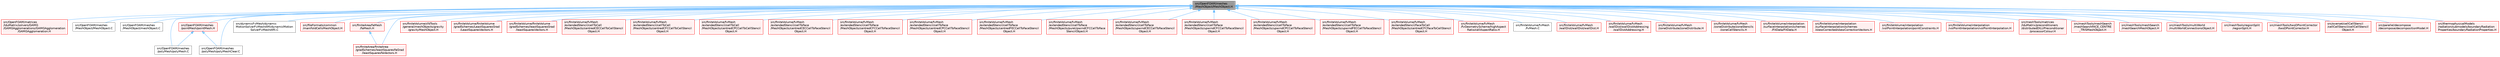 digraph "src/OpenFOAM/meshes/MeshObject/MeshObject.H"
{
 // LATEX_PDF_SIZE
  bgcolor="transparent";
  edge [fontname=Helvetica,fontsize=10,labelfontname=Helvetica,labelfontsize=10];
  node [fontname=Helvetica,fontsize=10,shape=box,height=0.2,width=0.4];
  Node1 [id="Node000001",label="src/OpenFOAM/meshes\l/MeshObject/MeshObject.H",height=0.2,width=0.4,color="gray40", fillcolor="grey60", style="filled", fontcolor="black",tooltip=" "];
  Node1 -> Node2 [id="edge1_Node000001_Node000002",dir="back",color="steelblue1",style="solid",tooltip=" "];
  Node2 [id="Node000002",label="src/OpenFOAM/matrices\l/lduMatrix/solvers/GAMG\l/GAMGAgglomerations/GAMGAgglomeration\l/GAMGAgglomeration.H",height=0.2,width=0.4,color="red", fillcolor="#FFF0F0", style="filled",URL="$GAMGAgglomeration_8H.html",tooltip=" "];
  Node1 -> Node84 [id="edge2_Node000001_Node000084",dir="back",color="steelblue1",style="solid",tooltip=" "];
  Node84 [id="Node000084",label="src/OpenFOAM/meshes\l/MeshObject/MeshObject.C",height=0.2,width=0.4,color="grey40", fillcolor="white", style="filled",URL="$MeshObject_8C.html",tooltip=" "];
  Node1 -> Node85 [id="edge3_Node000001_Node000085",dir="back",color="steelblue1",style="solid",tooltip=" "];
  Node85 [id="Node000085",label="src/OpenFOAM/meshes\l/MeshObject/meshObject.C",height=0.2,width=0.4,color="grey40", fillcolor="white", style="filled",URL="$meshObject_8C.html",tooltip=" "];
  Node1 -> Node86 [id="edge4_Node000001_Node000086",dir="back",color="steelblue1",style="solid",tooltip=" "];
  Node86 [id="Node000086",label="src/OpenFOAM/meshes\l/pointMesh/pointMesh.H",height=0.2,width=0.4,color="red", fillcolor="#FFF0F0", style="filled",URL="$pointMesh_8H.html",tooltip=" "];
  Node86 -> Node538 [id="edge5_Node000086_Node000538",dir="back",color="steelblue1",style="solid",tooltip=" "];
  Node538 [id="Node000538",label="src/OpenFOAM/meshes\l/polyMesh/polyMesh.C",height=0.2,width=0.4,color="grey40", fillcolor="white", style="filled",URL="$polyMesh_8C.html",tooltip=" "];
  Node86 -> Node539 [id="edge6_Node000086_Node000539",dir="back",color="steelblue1",style="solid",tooltip=" "];
  Node539 [id="Node000539",label="src/OpenFOAM/meshes\l/polyMesh/polyMeshClear.C",height=0.2,width=0.4,color="grey40", fillcolor="white", style="filled",URL="$polyMeshClear_8C.html",tooltip=" "];
  Node1 -> Node538 [id="edge7_Node000001_Node000538",dir="back",color="steelblue1",style="solid",tooltip=" "];
  Node1 -> Node539 [id="edge8_Node000001_Node000539",dir="back",color="steelblue1",style="solid",tooltip=" "];
  Node1 -> Node686 [id="edge9_Node000001_Node000686",dir="back",color="steelblue1",style="solid",tooltip=" "];
  Node686 [id="Node000686",label="src/dynamicFvMesh/dynamic\lMotionSolverFvMeshAMI/dynamicMotion\lSolverFvMeshAMI.C",height=0.2,width=0.4,color="grey40", fillcolor="white", style="filled",URL="$dynamicMotionSolverFvMeshAMI_8C.html",tooltip=" "];
  Node1 -> Node687 [id="edge10_Node000001_Node000687",dir="back",color="steelblue1",style="solid",tooltip=" "];
  Node687 [id="Node000687",label="src/fileFormats/common\l/manifoldCellsMeshObject.H",height=0.2,width=0.4,color="red", fillcolor="#FFF0F0", style="filled",URL="$manifoldCellsMeshObject_8H.html",tooltip=" "];
  Node1 -> Node695 [id="edge11_Node000001_Node000695",dir="back",color="steelblue1",style="solid",tooltip=" "];
  Node695 [id="Node000695",label="src/finiteArea/faMesh\l/faMesh.H",height=0.2,width=0.4,color="red", fillcolor="#FFF0F0", style="filled",URL="$faMesh_8H.html",tooltip=" "];
  Node695 -> Node964 [id="edge12_Node000695_Node000964",dir="back",color="steelblue1",style="solid",tooltip=" "];
  Node964 [id="Node000964",label="src/finiteArea/finiteArea\l/gradSchemes/leastSquaresFaGrad\l/leastSquaresFaVectors.H",height=0.2,width=0.4,color="red", fillcolor="#FFF0F0", style="filled",URL="$leastSquaresFaVectors_8H.html",tooltip=" "];
  Node1 -> Node964 [id="edge13_Node000001_Node000964",dir="back",color="steelblue1",style="solid",tooltip=" "];
  Node1 -> Node980 [id="edge14_Node000001_Node000980",dir="back",color="steelblue1",style="solid",tooltip=" "];
  Node980 [id="Node000980",label="src/finiteVolume/cfdTools\l/general/meshObjects/gravity\l/gravityMeshObject.H",height=0.2,width=0.4,color="red", fillcolor="#FFF0F0", style="filled",URL="$gravityMeshObject_8H.html",tooltip=" "];
  Node1 -> Node1011 [id="edge15_Node000001_Node001011",dir="back",color="steelblue1",style="solid",tooltip=" "];
  Node1011 [id="Node001011",label="src/finiteVolume/finiteVolume\l/gradSchemes/LeastSquaresGrad\l/LeastSquaresVectors.H",height=0.2,width=0.4,color="red", fillcolor="#FFF0F0", style="filled",URL="$LeastSquaresVectors_8H.html",tooltip=" "];
  Node1 -> Node1014 [id="edge16_Node000001_Node001014",dir="back",color="steelblue1",style="solid",tooltip=" "];
  Node1014 [id="Node001014",label="src/finiteVolume/finiteVolume\l/gradSchemes/leastSquaresGrad\l/leastSquaresVectors.H",height=0.2,width=0.4,color="red", fillcolor="#FFF0F0", style="filled",URL="$leastSquaresVectors_8H.html",tooltip=" "];
  Node1 -> Node1019 [id="edge17_Node000001_Node001019",dir="back",color="steelblue1",style="solid",tooltip=" "];
  Node1019 [id="Node001019",label="src/finiteVolume/fvMesh\l/extendedStencil/cellToCell\l/MeshObjects/centredCECCellToCellStencil\lObject.H",height=0.2,width=0.4,color="red", fillcolor="#FFF0F0", style="filled",URL="$centredCECCellToCellStencilObject_8H.html",tooltip=" "];
  Node1 -> Node1022 [id="edge18_Node000001_Node001022",dir="back",color="steelblue1",style="solid",tooltip=" "];
  Node1022 [id="Node001022",label="src/finiteVolume/fvMesh\l/extendedStencil/cellToCell\l/MeshObjects/centredCFCCellToCellStencil\lObject.H",height=0.2,width=0.4,color="red", fillcolor="#FFF0F0", style="filled",URL="$centredCFCCellToCellStencilObject_8H.html",tooltip=" "];
  Node1 -> Node1024 [id="edge19_Node000001_Node001024",dir="back",color="steelblue1",style="solid",tooltip=" "];
  Node1024 [id="Node001024",label="src/finiteVolume/fvMesh\l/extendedStencil/cellToCell\l/MeshObjects/centredCPCCellToCellStencil\lObject.H",height=0.2,width=0.4,color="red", fillcolor="#FFF0F0", style="filled",URL="$centredCPCCellToCellStencilObject_8H.html",tooltip=" "];
  Node1 -> Node1026 [id="edge20_Node000001_Node001026",dir="back",color="steelblue1",style="solid",tooltip=" "];
  Node1026 [id="Node001026",label="src/finiteVolume/fvMesh\l/extendedStencil/cellToFace\l/MeshObjects/centredCECCellToFaceStencil\lObject.H",height=0.2,width=0.4,color="red", fillcolor="#FFF0F0", style="filled",URL="$centredCECCellToFaceStencilObject_8H.html",tooltip=" "];
  Node1 -> Node1028 [id="edge21_Node000001_Node001028",dir="back",color="steelblue1",style="solid",tooltip=" "];
  Node1028 [id="Node001028",label="src/finiteVolume/fvMesh\l/extendedStencil/cellToFace\l/MeshObjects/centredCFCCellToFaceStencil\lObject.H",height=0.2,width=0.4,color="red", fillcolor="#FFF0F0", style="filled",URL="$centredCFCCellToFaceStencilObject_8H.html",tooltip=" "];
  Node1 -> Node1035 [id="edge22_Node000001_Node001035",dir="back",color="steelblue1",style="solid",tooltip=" "];
  Node1035 [id="Node001035",label="src/finiteVolume/fvMesh\l/extendedStencil/cellToFace\l/MeshObjects/centredCPCCellToFaceStencil\lObject.H",height=0.2,width=0.4,color="red", fillcolor="#FFF0F0", style="filled",URL="$centredCPCCellToFaceStencilObject_8H.html",tooltip=" "];
  Node1 -> Node1037 [id="edge23_Node000001_Node001037",dir="back",color="steelblue1",style="solid",tooltip=" "];
  Node1037 [id="Node001037",label="src/finiteVolume/fvMesh\l/extendedStencil/cellToFace\l/MeshObjects/centredFECCellToFaceStencil\lObject.H",height=0.2,width=0.4,color="red", fillcolor="#FFF0F0", style="filled",URL="$centredFECCellToFaceStencilObject_8H.html",tooltip=" "];
  Node1 -> Node1040 [id="edge24_Node000001_Node001040",dir="back",color="steelblue1",style="solid",tooltip=" "];
  Node1040 [id="Node001040",label="src/finiteVolume/fvMesh\l/extendedStencil/cellToFace\l/MeshObjects/pureUpwindCFCCellToFace\lStencilObject.H",height=0.2,width=0.4,color="red", fillcolor="#FFF0F0", style="filled",URL="$pureUpwindCFCCellToFaceStencilObject_8H.html",tooltip=" "];
  Node1 -> Node1043 [id="edge25_Node000001_Node001043",dir="back",color="steelblue1",style="solid",tooltip=" "];
  Node1043 [id="Node001043",label="src/finiteVolume/fvMesh\l/extendedStencil/cellToFace\l/MeshObjects/upwindCECCellToFaceStencil\lObject.H",height=0.2,width=0.4,color="red", fillcolor="#FFF0F0", style="filled",URL="$upwindCECCellToFaceStencilObject_8H.html",tooltip=" "];
  Node1 -> Node1045 [id="edge26_Node000001_Node001045",dir="back",color="steelblue1",style="solid",tooltip=" "];
  Node1045 [id="Node001045",label="src/finiteVolume/fvMesh\l/extendedStencil/cellToFace\l/MeshObjects/upwindCFCCellToFaceStencil\lObject.H",height=0.2,width=0.4,color="red", fillcolor="#FFF0F0", style="filled",URL="$upwindCFCCellToFaceStencilObject_8H.html",tooltip=" "];
  Node1 -> Node1049 [id="edge27_Node000001_Node001049",dir="back",color="steelblue1",style="solid",tooltip=" "];
  Node1049 [id="Node001049",label="src/finiteVolume/fvMesh\l/extendedStencil/cellToFace\l/MeshObjects/upwindCPCCellToFaceStencil\lObject.H",height=0.2,width=0.4,color="red", fillcolor="#FFF0F0", style="filled",URL="$upwindCPCCellToFaceStencilObject_8H.html",tooltip=" "];
  Node1 -> Node1051 [id="edge28_Node000001_Node001051",dir="back",color="steelblue1",style="solid",tooltip=" "];
  Node1051 [id="Node001051",label="src/finiteVolume/fvMesh\l/extendedStencil/cellToFace\l/MeshObjects/upwindFECCellToFaceStencil\lObject.H",height=0.2,width=0.4,color="red", fillcolor="#FFF0F0", style="filled",URL="$upwindFECCellToFaceStencilObject_8H.html",tooltip=" "];
  Node1 -> Node1055 [id="edge29_Node000001_Node001055",dir="back",color="steelblue1",style="solid",tooltip=" "];
  Node1055 [id="Node001055",label="src/finiteVolume/fvMesh\l/extendedStencil/faceToCell\l/MeshObjects/centredCFCFaceToCellStencil\lObject.H",height=0.2,width=0.4,color="red", fillcolor="#FFF0F0", style="filled",URL="$centredCFCFaceToCellStencilObject_8H.html",tooltip=" "];
  Node1 -> Node1057 [id="edge30_Node000001_Node001057",dir="back",color="steelblue1",style="solid",tooltip=" "];
  Node1057 [id="Node001057",label="src/finiteVolume/fvMesh\l/fvGeometryScheme/highAspect\lRatio/cellAspectRatio.H",height=0.2,width=0.4,color="red", fillcolor="#FFF0F0", style="filled",URL="$cellAspectRatio_8H.html",tooltip=" "];
  Node1 -> Node1061 [id="edge31_Node000001_Node001061",dir="back",color="steelblue1",style="solid",tooltip=" "];
  Node1061 [id="Node001061",label="src/finiteVolume/fvMesh\l/fvMesh.C",height=0.2,width=0.4,color="grey40", fillcolor="white", style="filled",URL="$fvMesh_8C.html",tooltip=" "];
  Node1 -> Node1062 [id="edge32_Node000001_Node001062",dir="back",color="steelblue1",style="solid",tooltip=" "];
  Node1062 [id="Node001062",label="src/finiteVolume/fvMesh\l/wallDist/wallDist/wallDist.H",height=0.2,width=0.4,color="red", fillcolor="#FFF0F0", style="filled",URL="$wallDist_8H.html",tooltip=" "];
  Node1 -> Node1083 [id="edge33_Node000001_Node001083",dir="back",color="steelblue1",style="solid",tooltip=" "];
  Node1083 [id="Node001083",label="src/finiteVolume/fvMesh\l/wallDist/wallDistAddressing\l/wallDistAddressing.H",height=0.2,width=0.4,color="red", fillcolor="#FFF0F0", style="filled",URL="$wallDistAddressing_8H.html",tooltip=" "];
  Node1 -> Node1087 [id="edge34_Node000001_Node001087",dir="back",color="steelblue1",style="solid",tooltip=" "];
  Node1087 [id="Node001087",label="src/finiteVolume/fvMesh\l/zoneDistribute/zoneDistribute.H",height=0.2,width=0.4,color="red", fillcolor="#FFF0F0", style="filled",URL="$zoneDistribute_8H.html",tooltip=" "];
  Node1 -> Node1093 [id="edge35_Node000001_Node001093",dir="back",color="steelblue1",style="solid",tooltip=" "];
  Node1093 [id="Node001093",label="src/finiteVolume/fvMesh\l/zoneDistribute/zoneStencils\l/zoneCellStencils.H",height=0.2,width=0.4,color="red", fillcolor="#FFF0F0", style="filled",URL="$zoneCellStencils_8H.html",tooltip=" "];
  Node1 -> Node1097 [id="edge36_Node000001_Node001097",dir="back",color="steelblue1",style="solid",tooltip=" "];
  Node1097 [id="Node001097",label="src/finiteVolume/interpolation\l/surfaceInterpolation/schemes\l/FitData/FitData.H",height=0.2,width=0.4,color="red", fillcolor="#FFF0F0", style="filled",URL="$FitData_8H.html",tooltip=" "];
  Node1 -> Node1109 [id="edge37_Node000001_Node001109",dir="back",color="steelblue1",style="solid",tooltip=" "];
  Node1109 [id="Node001109",label="src/finiteVolume/interpolation\l/surfaceInterpolation/schemes\l/skewCorrected/skewCorrectionVectors.H",height=0.2,width=0.4,color="red", fillcolor="#FFF0F0", style="filled",URL="$skewCorrectionVectors_8H.html",tooltip=" "];
  Node1 -> Node1116 [id="edge38_Node000001_Node001116",dir="back",color="steelblue1",style="solid",tooltip=" "];
  Node1116 [id="Node001116",label="src/finiteVolume/interpolation\l/volPointInterpolation/pointConstraints.H",height=0.2,width=0.4,color="red", fillcolor="#FFF0F0", style="filled",URL="$pointConstraints_8H.html",tooltip=" "];
  Node1 -> Node413 [id="edge39_Node000001_Node000413",dir="back",color="steelblue1",style="solid",tooltip=" "];
  Node413 [id="Node000413",label="src/finiteVolume/interpolation\l/volPointInterpolation/volPointInterpolation.H",height=0.2,width=0.4,color="red", fillcolor="#FFF0F0", style="filled",URL="$volPointInterpolation_8H.html",tooltip=" "];
  Node1 -> Node1117 [id="edge40_Node000001_Node001117",dir="back",color="steelblue1",style="solid",tooltip=" "];
  Node1117 [id="Node001117",label="src/meshTools/matrices\l/lduMatrix/preconditioners\l/distributedDILUPreconditioner\l/processorColour.H",height=0.2,width=0.4,color="red", fillcolor="#FFF0F0", style="filled",URL="$processorColour_8H.html",tooltip=" "];
  Node1 -> Node1120 [id="edge41_Node000001_Node001120",dir="back",color="steelblue1",style="solid",tooltip=" "];
  Node1120 [id="Node001120",label="src/meshTools/meshSearch\l/meshSearchFACE_CENTRE\l_TRISMeshObject.H",height=0.2,width=0.4,color="red", fillcolor="#FFF0F0", style="filled",URL="$meshSearchFACE__CENTRE__TRISMeshObject_8H.html",tooltip=" "];
  Node1 -> Node1122 [id="edge42_Node000001_Node001122",dir="back",color="steelblue1",style="solid",tooltip=" "];
  Node1122 [id="Node001122",label="src/meshTools/meshSearch\l/meshSearchMeshObject.H",height=0.2,width=0.4,color="red", fillcolor="#FFF0F0", style="filled",URL="$meshSearchMeshObject_8H.html",tooltip=" "];
  Node1 -> Node1125 [id="edge43_Node000001_Node001125",dir="back",color="steelblue1",style="solid",tooltip=" "];
  Node1125 [id="Node001125",label="src/meshTools/multiWorld\l/multiWorldConnectionsObject.H",height=0.2,width=0.4,color="red", fillcolor="#FFF0F0", style="filled",URL="$multiWorldConnectionsObject_8H.html",tooltip=" "];
  Node1 -> Node1127 [id="edge44_Node000001_Node001127",dir="back",color="steelblue1",style="solid",tooltip=" "];
  Node1127 [id="Node001127",label="src/meshTools/regionSplit\l/regionSplit.H",height=0.2,width=0.4,color="red", fillcolor="#FFF0F0", style="filled",URL="$regionSplit_8H.html",tooltip=" "];
  Node1 -> Node1138 [id="edge45_Node000001_Node001138",dir="back",color="steelblue1",style="solid",tooltip=" "];
  Node1138 [id="Node001138",label="src/meshTools/twoDPointCorrector\l/twoDPointCorrector.H",height=0.2,width=0.4,color="red", fillcolor="#FFF0F0", style="filled",URL="$twoDPointCorrector_8H.html",tooltip=" "];
  Node1 -> Node1142 [id="edge46_Node000001_Node001142",dir="back",color="steelblue1",style="solid",tooltip=" "];
  Node1142 [id="Node001142",label="src/overset/cellCellStencil\l/cellCellStencil/cellCellStencil\lObject.H",height=0.2,width=0.4,color="red", fillcolor="#FFF0F0", style="filled",URL="$cellCellStencilObject_8H.html",tooltip=" "];
  Node1 -> Node1149 [id="edge47_Node000001_Node001149",dir="back",color="steelblue1",style="solid",tooltip=" "];
  Node1149 [id="Node001149",label="src/parallel/decompose\l/decompose/decompositionModel.H",height=0.2,width=0.4,color="red", fillcolor="#FFF0F0", style="filled",URL="$decompositionModel_8H.html",tooltip=" "];
  Node1 -> Node1151 [id="edge48_Node000001_Node001151",dir="back",color="steelblue1",style="solid",tooltip=" "];
  Node1151 [id="Node001151",label="src/thermophysicalModels\l/radiation/submodels/boundaryRadiation\lProperties/boundaryRadiationProperties.H",height=0.2,width=0.4,color="red", fillcolor="#FFF0F0", style="filled",URL="$boundaryRadiationProperties_8H.html",tooltip=" "];
}

